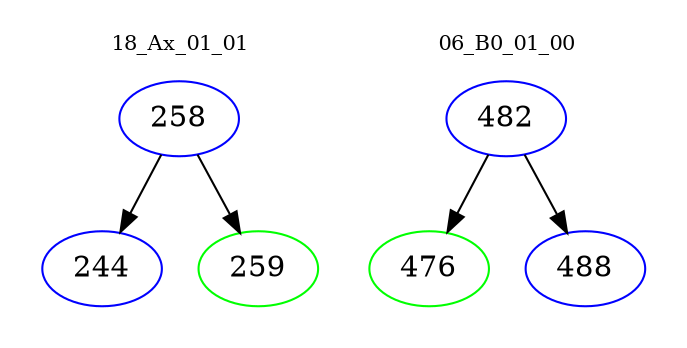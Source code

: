 digraph{
subgraph cluster_0 {
color = white
label = "18_Ax_01_01";
fontsize=10;
T0_258 [label="258", color="blue"]
T0_258 -> T0_244 [color="black"]
T0_244 [label="244", color="blue"]
T0_258 -> T0_259 [color="black"]
T0_259 [label="259", color="green"]
}
subgraph cluster_1 {
color = white
label = "06_B0_01_00";
fontsize=10;
T1_482 [label="482", color="blue"]
T1_482 -> T1_476 [color="black"]
T1_476 [label="476", color="green"]
T1_482 -> T1_488 [color="black"]
T1_488 [label="488", color="blue"]
}
}
